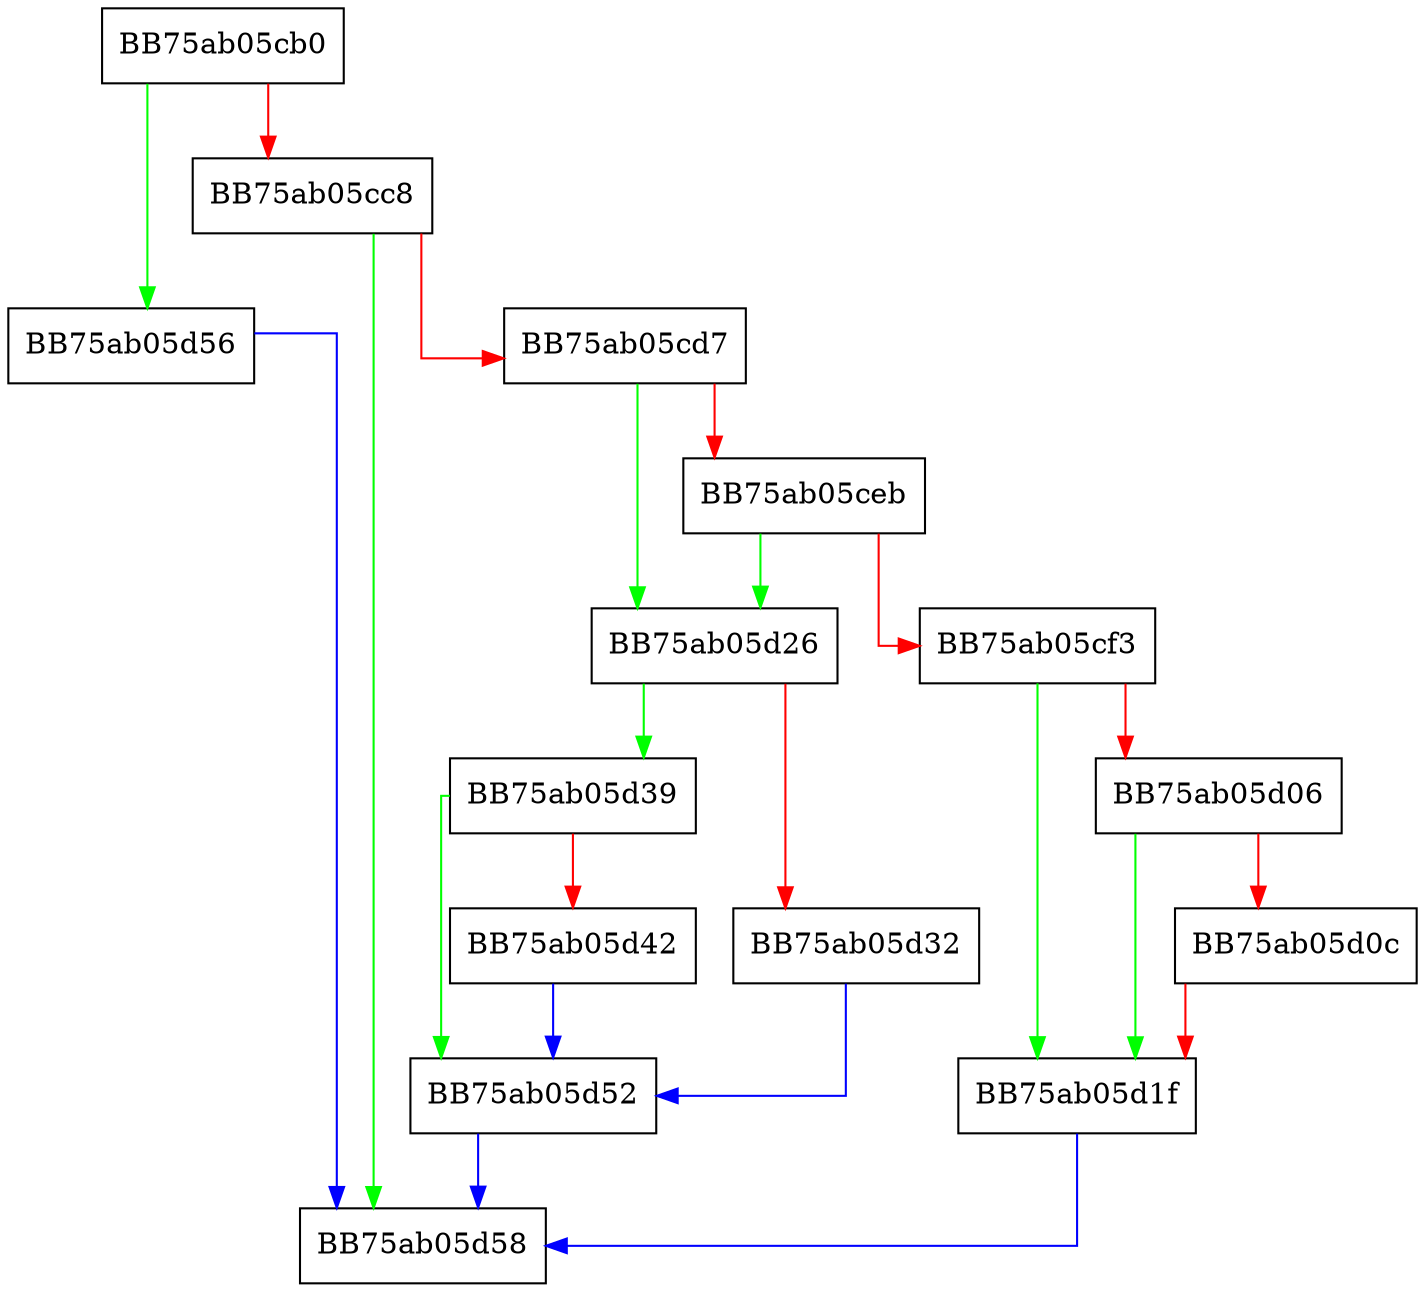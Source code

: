 digraph LuaStandaloneDbReceiverEndDynamic {
  node [shape="box"];
  graph [splines=ortho];
  BB75ab05cb0 -> BB75ab05d56 [color="green"];
  BB75ab05cb0 -> BB75ab05cc8 [color="red"];
  BB75ab05cc8 -> BB75ab05d58 [color="green"];
  BB75ab05cc8 -> BB75ab05cd7 [color="red"];
  BB75ab05cd7 -> BB75ab05d26 [color="green"];
  BB75ab05cd7 -> BB75ab05ceb [color="red"];
  BB75ab05ceb -> BB75ab05d26 [color="green"];
  BB75ab05ceb -> BB75ab05cf3 [color="red"];
  BB75ab05cf3 -> BB75ab05d1f [color="green"];
  BB75ab05cf3 -> BB75ab05d06 [color="red"];
  BB75ab05d06 -> BB75ab05d1f [color="green"];
  BB75ab05d06 -> BB75ab05d0c [color="red"];
  BB75ab05d0c -> BB75ab05d1f [color="red"];
  BB75ab05d1f -> BB75ab05d58 [color="blue"];
  BB75ab05d26 -> BB75ab05d39 [color="green"];
  BB75ab05d26 -> BB75ab05d32 [color="red"];
  BB75ab05d32 -> BB75ab05d52 [color="blue"];
  BB75ab05d39 -> BB75ab05d52 [color="green"];
  BB75ab05d39 -> BB75ab05d42 [color="red"];
  BB75ab05d42 -> BB75ab05d52 [color="blue"];
  BB75ab05d52 -> BB75ab05d58 [color="blue"];
  BB75ab05d56 -> BB75ab05d58 [color="blue"];
}